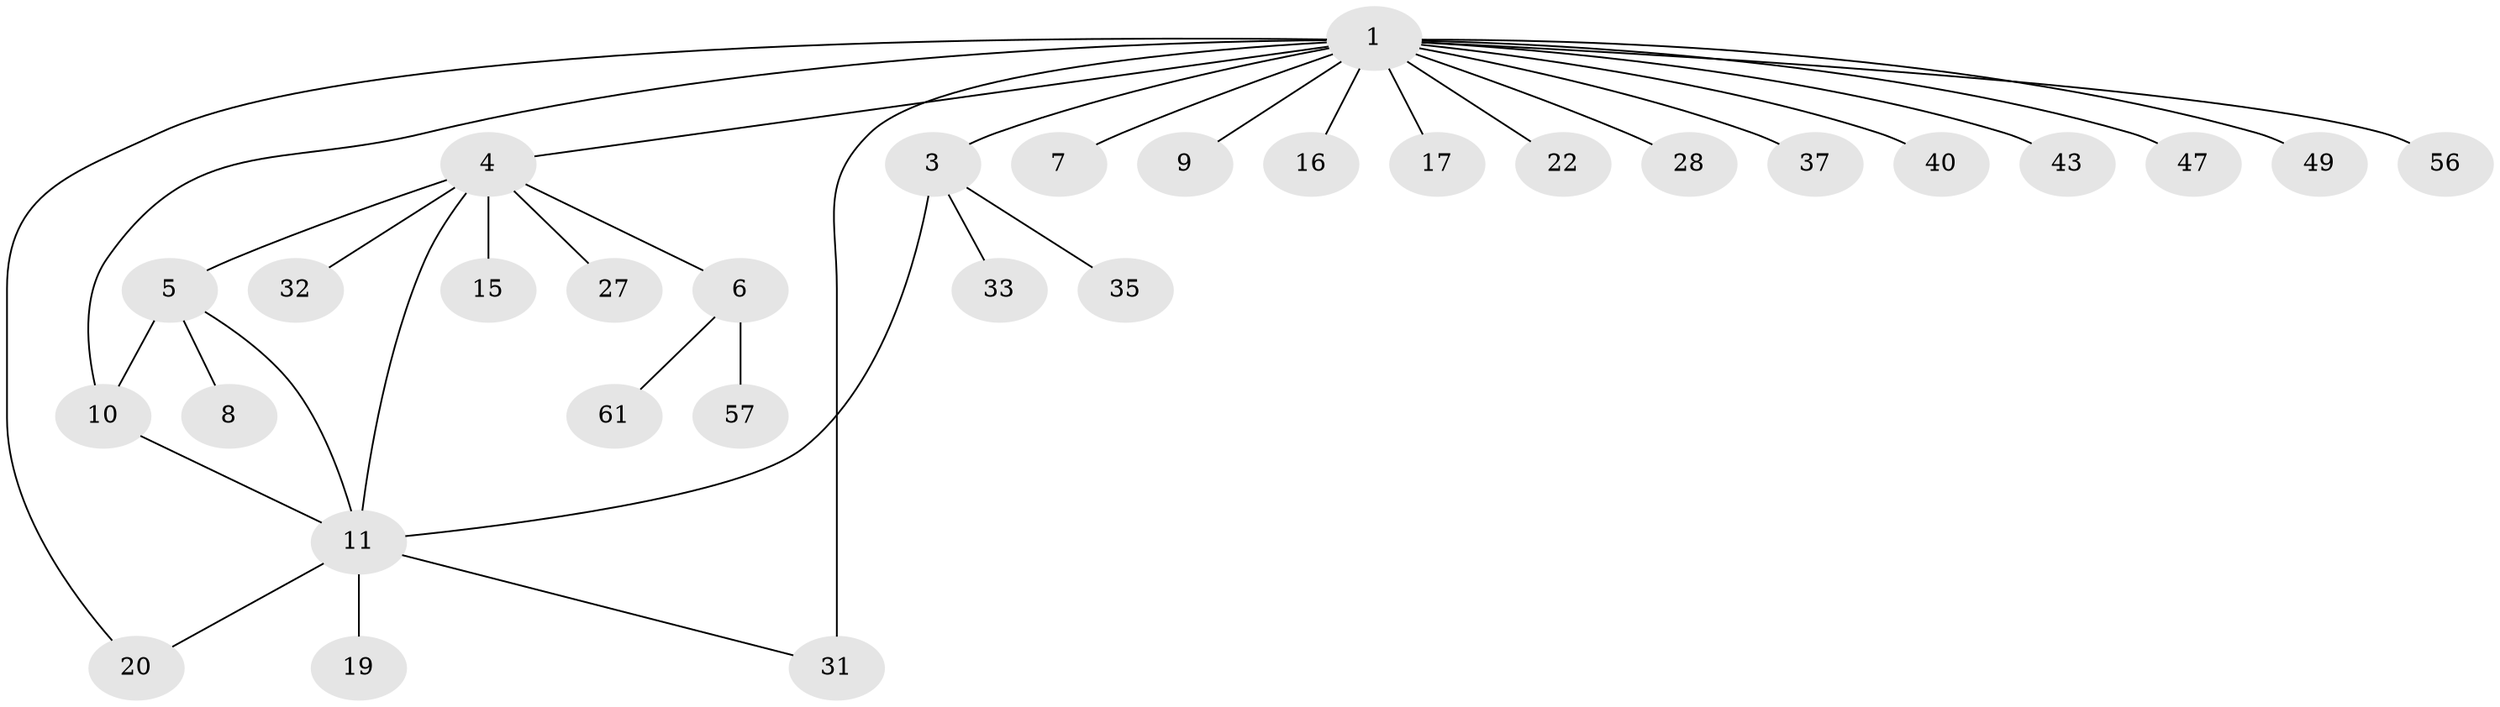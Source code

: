 // original degree distribution, {9: 0.03278688524590164, 4: 0.11475409836065574, 7: 0.01639344262295082, 13: 0.01639344262295082, 3: 0.03278688524590164, 1: 0.5901639344262295, 6: 0.01639344262295082, 2: 0.18032786885245902}
// Generated by graph-tools (version 1.1) at 2025/14/03/09/25 04:14:36]
// undirected, 30 vertices, 35 edges
graph export_dot {
graph [start="1"]
  node [color=gray90,style=filled];
  1 [super="+2"];
  3 [super="+23+21+55+41+18"];
  4 [super="+29+26+54+42+36"];
  5;
  6;
  7;
  8;
  9;
  10;
  11 [super="+12+44+38+25+14"];
  15;
  16;
  17;
  19;
  20;
  22;
  27 [super="+51"];
  28;
  31 [super="+45+46"];
  32 [super="+39"];
  33;
  35 [super="+60"];
  37;
  40;
  43 [super="+58"];
  47;
  49;
  56;
  57;
  61;
  1 -- 4;
  1 -- 7;
  1 -- 9;
  1 -- 16;
  1 -- 40;
  1 -- 43;
  1 -- 49;
  1 -- 56;
  1 -- 3;
  1 -- 37;
  1 -- 10;
  1 -- 47;
  1 -- 17;
  1 -- 20;
  1 -- 22;
  1 -- 28;
  1 -- 31 [weight=2];
  3 -- 11;
  3 -- 33;
  3 -- 35;
  4 -- 5;
  4 -- 6;
  4 -- 15;
  4 -- 27;
  4 -- 32;
  4 -- 11;
  5 -- 8;
  5 -- 10;
  5 -- 11;
  6 -- 57;
  6 -- 61;
  10 -- 11;
  11 -- 20;
  11 -- 31;
  11 -- 19;
}
